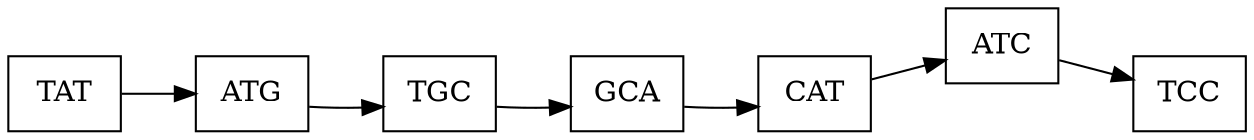 digraph A { rankdir="LR"; node[shape="box"] edge[color="black"]
TAT [shape=box]
ATG [shape=box]
TGC [shape=box]
GCA [shape=box]
CAT [shape=box]
ATC [shape=box]
TCC [shape=box]

TAT->ATG
ATG->TGC
TGC->GCA
GCA->CAT
CAT->ATC
ATC->TCC

ATG->TGC[style=invis]
CAT->TCC[style=invis]

TGC->GCA[style=invis]
GCA->CAT[style=invis]
}

